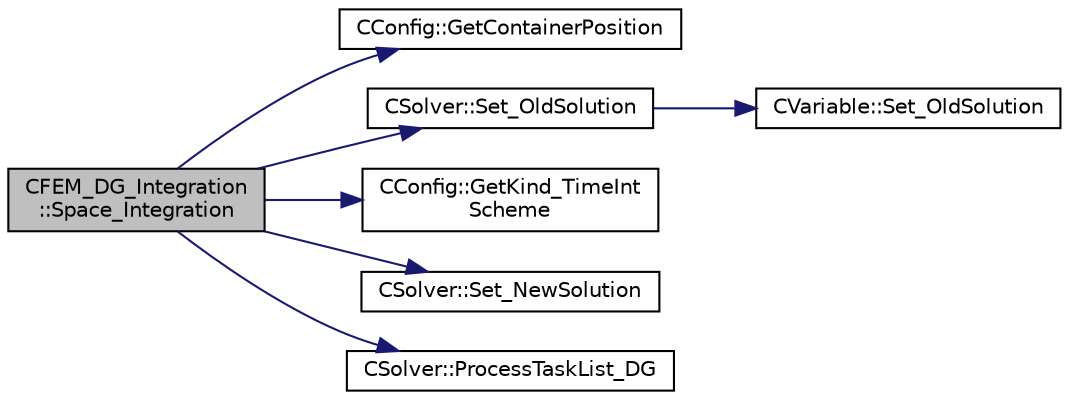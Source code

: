 digraph "CFEM_DG_Integration::Space_Integration"
{
  edge [fontname="Helvetica",fontsize="10",labelfontname="Helvetica",labelfontsize="10"];
  node [fontname="Helvetica",fontsize="10",shape=record];
  rankdir="LR";
  Node30 [label="CFEM_DG_Integration\l::Space_Integration",height=0.2,width=0.4,color="black", fillcolor="grey75", style="filled", fontcolor="black"];
  Node30 -> Node31 [color="midnightblue",fontsize="10",style="solid",fontname="Helvetica"];
  Node31 [label="CConfig::GetContainerPosition",height=0.2,width=0.4,color="black", fillcolor="white", style="filled",URL="$class_c_config.html#ad9a79bf229dcc3f99cf7c23d4cb16d06",tooltip="Provides the index of the solution in the container. "];
  Node30 -> Node32 [color="midnightblue",fontsize="10",style="solid",fontname="Helvetica"];
  Node32 [label="CSolver::Set_OldSolution",height=0.2,width=0.4,color="black", fillcolor="white", style="filled",URL="$class_c_solver.html#a971b9e376be0fabf1866edf370836e7b",tooltip="Set the old solution variables to the current solution value for Runge-Kutta iteration. It is a virtual function, because for the DG-FEM solver a different version is needed. "];
  Node32 -> Node33 [color="midnightblue",fontsize="10",style="solid",fontname="Helvetica"];
  Node33 [label="CVariable::Set_OldSolution",height=0.2,width=0.4,color="black", fillcolor="white", style="filled",URL="$class_c_variable.html#af7ab5687fab17a8840ebcbf1f1927634",tooltip="Set old variables to the value of the current variables. "];
  Node30 -> Node34 [color="midnightblue",fontsize="10",style="solid",fontname="Helvetica"];
  Node34 [label="CConfig::GetKind_TimeInt\lScheme",height=0.2,width=0.4,color="black", fillcolor="white", style="filled",URL="$class_c_config.html#aeec93abf99b07f5fd7505df58a5577ae",tooltip="Get the kind of time integration method. "];
  Node30 -> Node35 [color="midnightblue",fontsize="10",style="solid",fontname="Helvetica"];
  Node35 [label="CSolver::Set_NewSolution",height=0.2,width=0.4,color="black", fillcolor="white", style="filled",URL="$class_c_solver.html#a7537e05efdb06062dcc4729ad3f3e96a",tooltip="Set the new solution variables to the current solution value for classical RK. "];
  Node30 -> Node36 [color="midnightblue",fontsize="10",style="solid",fontname="Helvetica"];
  Node36 [label="CSolver::ProcessTaskList_DG",height=0.2,width=0.4,color="black", fillcolor="white", style="filled",URL="$class_c_solver.html#a9a1cadc6a35e9d1ab5f1d4529ee7350f",tooltip="A virtual member. "];
}
